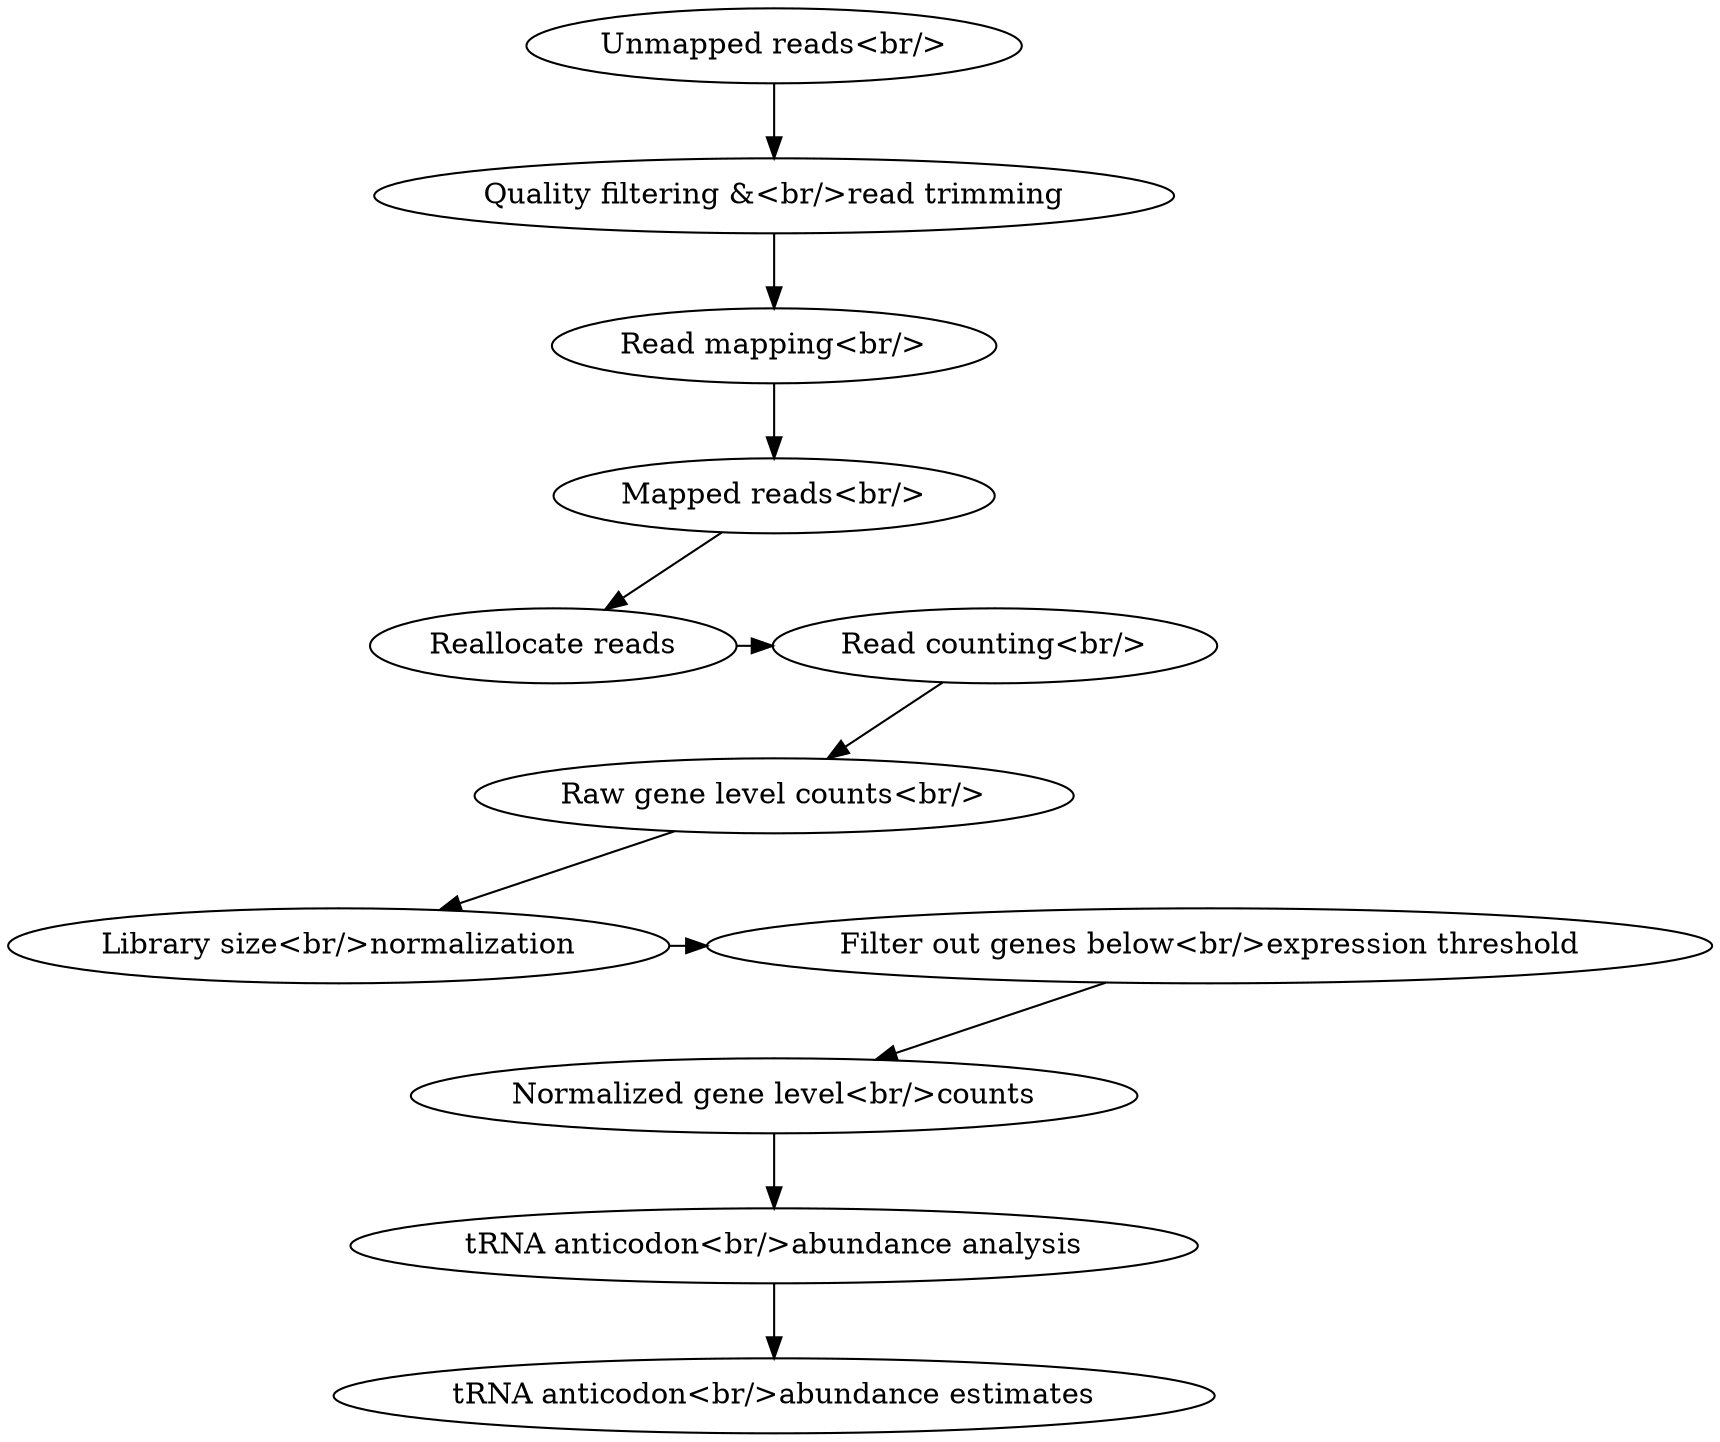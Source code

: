 digraph ChIPseq {
    unmapped_reads [type=data, label="Unmapped reads<br/>" hint="Fastq"]
    qual_filtering [type=process, label="Quality filtering &amp;<br/>read trimming"]
    read_mapping [type=process, label="Read mapping<br/>" hint="BWA"]
    mapped_reads [type=data, label="Mapped reads<br/>", hint="BAM"]
    subgraph reallocation {
        reallocate_reads [type=process, label="Reallocate reads"]
        read_counting [type=process, label="Read counting<br/>", hint="HTSeq-count"]
        reallocate_reads -> read_counting;
    }
    { rank=same; reallocate_reads; read_counting; }
    raw_counts [type=data, label="Raw gene level counts<br/>", hint="TSV"]
    subgraph filtering {
        sf_normalization [type=process, label="Library size<br/>normalization"]
        filter_expressed [type=process, label="Filter out genes below<br/>expression threshold"]
        sf_normalization -> filter_expressed;
    }
    { rank=same; sf_normalization; filter_expressed; }
    sf_counts [type=data, label="Normalized gene level<br/>counts"]
    aa [type=process, label="tRNA anticodon<br/>abundance analysis"]
    aa_counts [type=data, label="tRNA anticodon<br/>abundance estimates"]

    unmapped_reads ->
    qual_filtering ->
    read_mapping ->
    mapped_reads ->
    reallocate_reads

    mapped_reads -> read_counting [style=invis]
    reallocate_reads -> raw_counts [style=invis]

    read_counting ->
    raw_counts ->
    sf_normalization

    raw_counts -> filter_expressed [style=invis]
    sf_normalization -> sf_counts [style=invis]

    filter_expressed ->
    sf_counts ->
    aa ->
    aa_counts;
}
